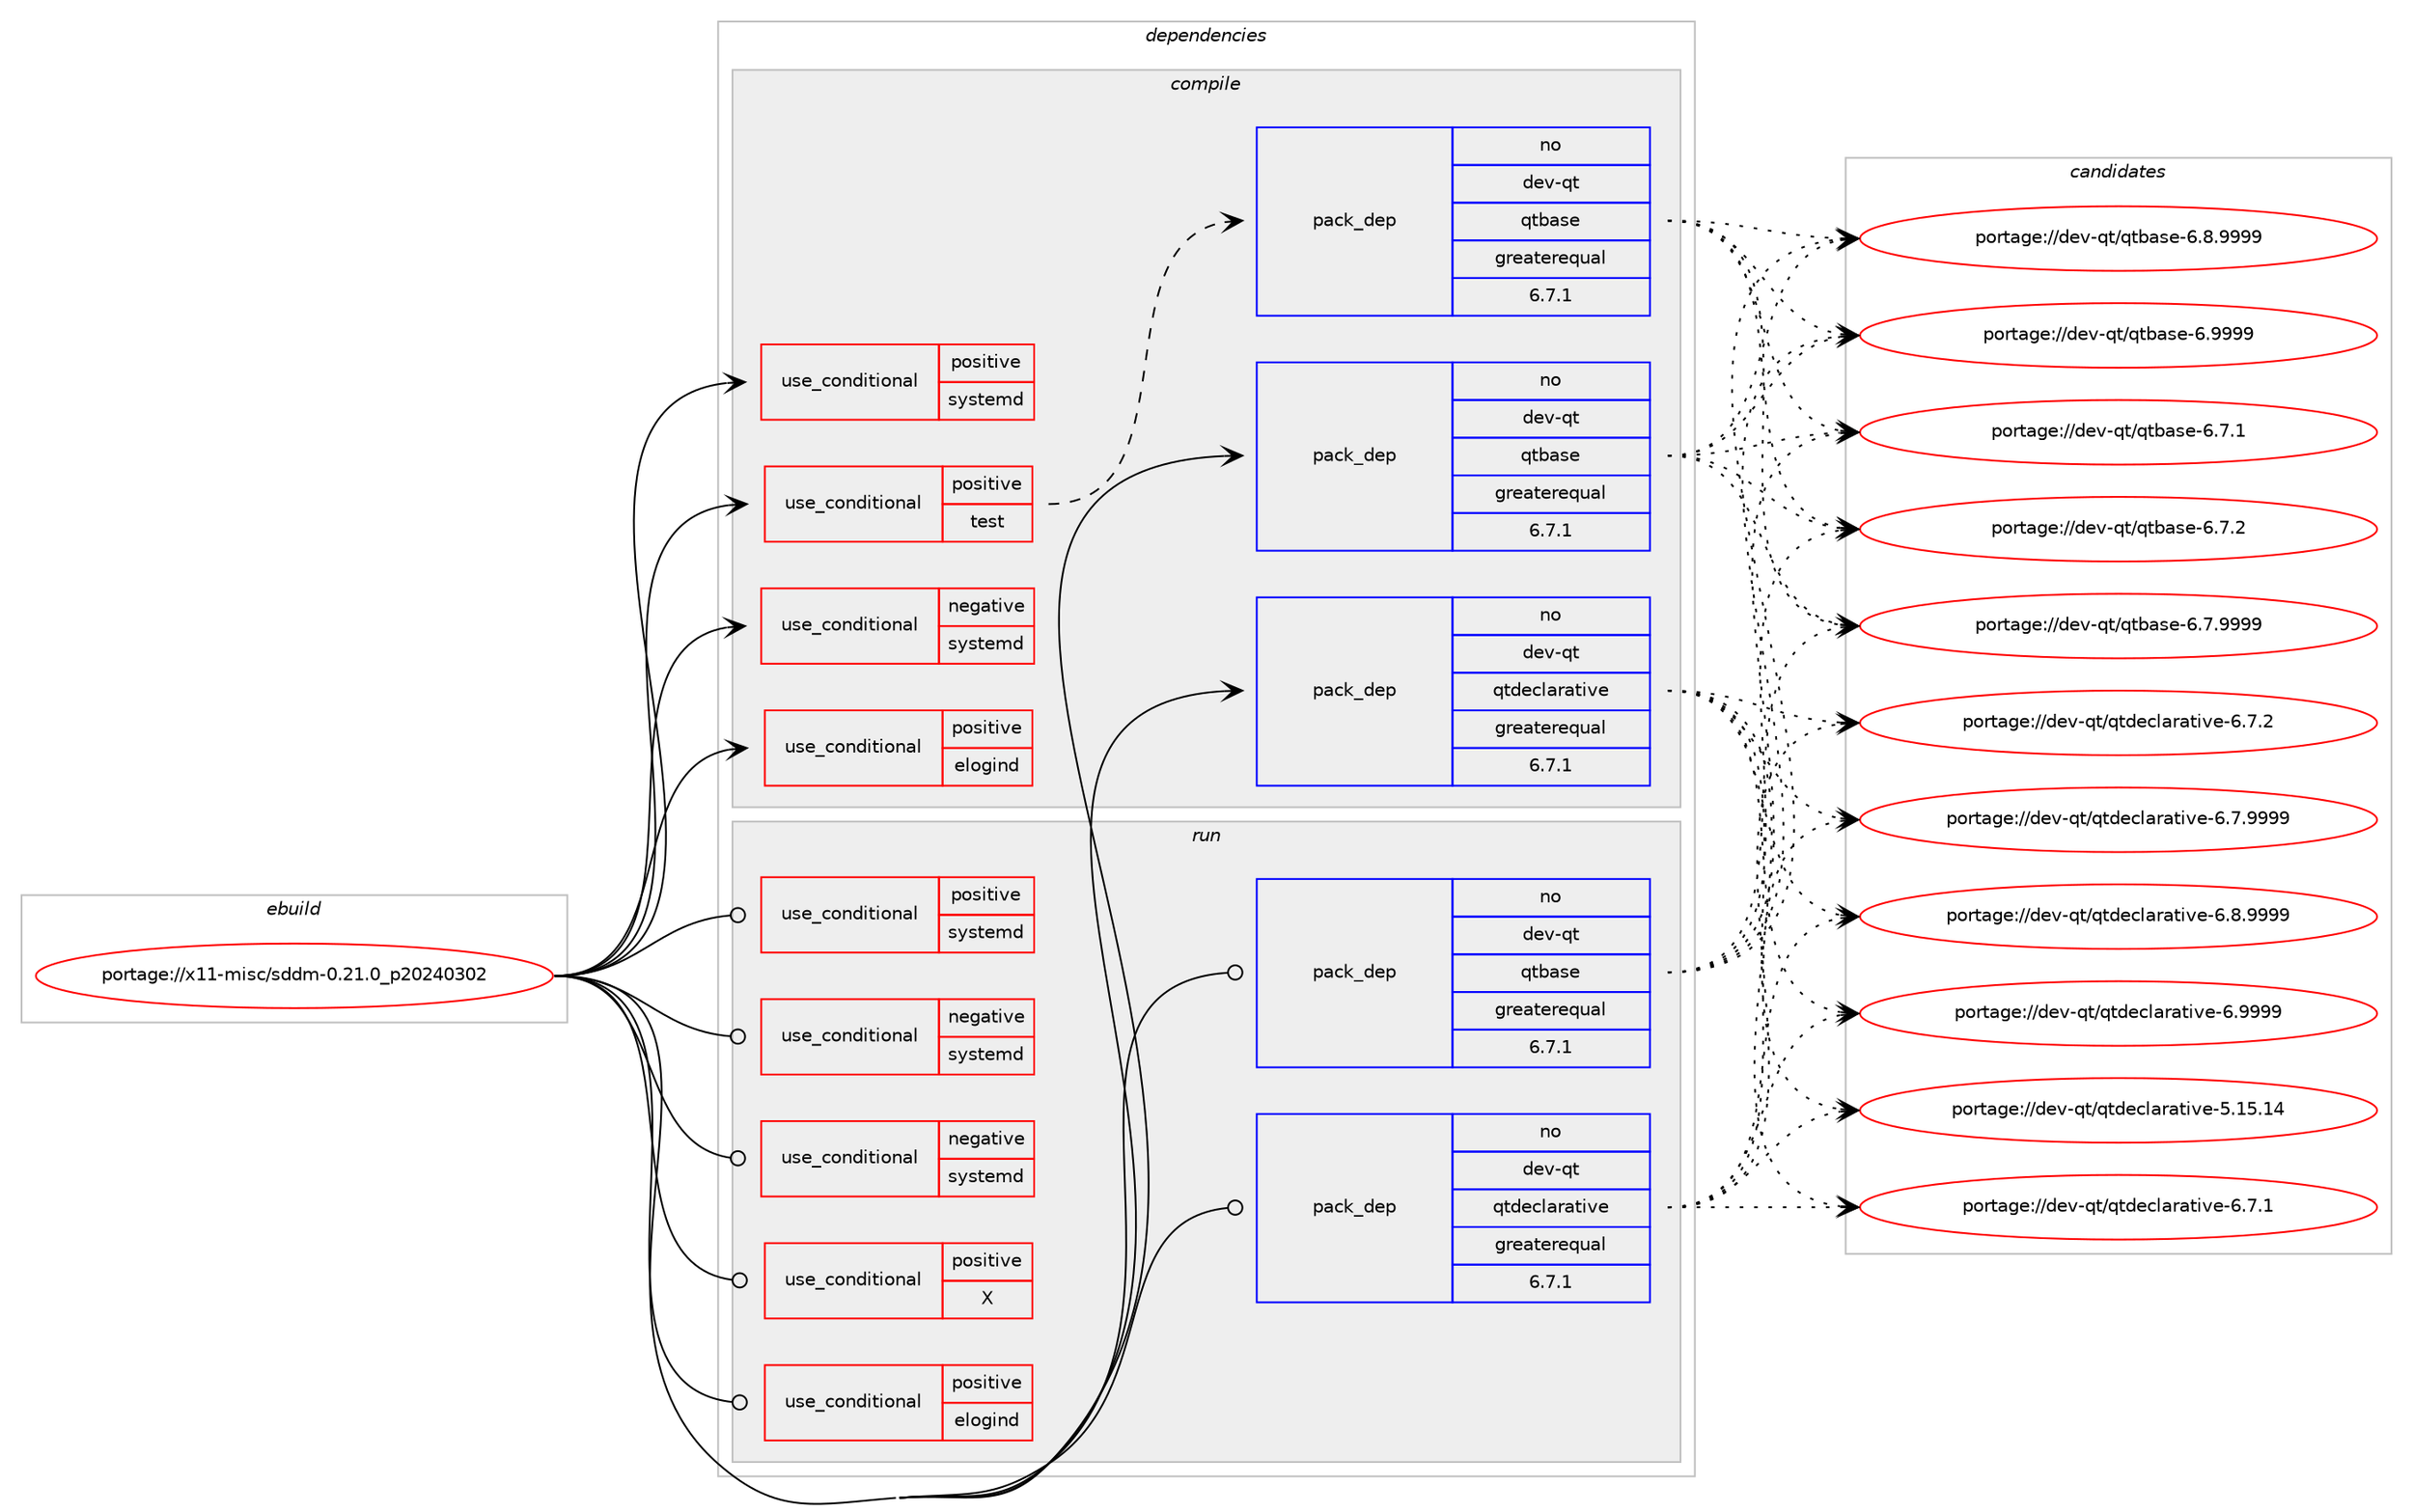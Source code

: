 digraph prolog {

# *************
# Graph options
# *************

newrank=true;
concentrate=true;
compound=true;
graph [rankdir=LR,fontname=Helvetica,fontsize=10,ranksep=1.5];#, ranksep=2.5, nodesep=0.2];
edge  [arrowhead=vee];
node  [fontname=Helvetica,fontsize=10];

# **********
# The ebuild
# **********

subgraph cluster_leftcol {
color=gray;
rank=same;
label=<<i>ebuild</i>>;
id [label="portage://x11-misc/sddm-0.21.0_p20240302", color=red, width=4, href="../x11-misc/sddm-0.21.0_p20240302.svg"];
}

# ****************
# The dependencies
# ****************

subgraph cluster_midcol {
color=gray;
label=<<i>dependencies</i>>;
subgraph cluster_compile {
fillcolor="#eeeeee";
style=filled;
label=<<i>compile</i>>;
subgraph cond119631 {
dependency230145 [label=<<TABLE BORDER="0" CELLBORDER="1" CELLSPACING="0" CELLPADDING="4"><TR><TD ROWSPAN="3" CELLPADDING="10">use_conditional</TD></TR><TR><TD>negative</TD></TR><TR><TD>systemd</TD></TR></TABLE>>, shape=none, color=red];
# *** BEGIN UNKNOWN DEPENDENCY TYPE (TODO) ***
# dependency230145 -> package_dependency(portage://x11-misc/sddm-0.21.0_p20240302,install,no,sys-power,upower,none,[,,],[],[])
# *** END UNKNOWN DEPENDENCY TYPE (TODO) ***

}
id:e -> dependency230145:w [weight=20,style="solid",arrowhead="vee"];
subgraph cond119632 {
dependency230146 [label=<<TABLE BORDER="0" CELLBORDER="1" CELLSPACING="0" CELLPADDING="4"><TR><TD ROWSPAN="3" CELLPADDING="10">use_conditional</TD></TR><TR><TD>positive</TD></TR><TR><TD>elogind</TD></TR></TABLE>>, shape=none, color=red];
# *** BEGIN UNKNOWN DEPENDENCY TYPE (TODO) ***
# dependency230146 -> package_dependency(portage://x11-misc/sddm-0.21.0_p20240302,install,no,sys-auth,elogind,none,[,,],[],[use(enable(pam),none)])
# *** END UNKNOWN DEPENDENCY TYPE (TODO) ***

}
id:e -> dependency230146:w [weight=20,style="solid",arrowhead="vee"];
subgraph cond119633 {
dependency230147 [label=<<TABLE BORDER="0" CELLBORDER="1" CELLSPACING="0" CELLPADDING="4"><TR><TD ROWSPAN="3" CELLPADDING="10">use_conditional</TD></TR><TR><TD>positive</TD></TR><TR><TD>systemd</TD></TR></TABLE>>, shape=none, color=red];
# *** BEGIN UNKNOWN DEPENDENCY TYPE (TODO) ***
# dependency230147 -> package_dependency(portage://x11-misc/sddm-0.21.0_p20240302,install,no,sys-apps,systemd,none,[,,],any_same_slot,[use(enable(pam),none)])
# *** END UNKNOWN DEPENDENCY TYPE (TODO) ***

}
id:e -> dependency230147:w [weight=20,style="solid",arrowhead="vee"];
subgraph cond119634 {
dependency230148 [label=<<TABLE BORDER="0" CELLBORDER="1" CELLSPACING="0" CELLPADDING="4"><TR><TD ROWSPAN="3" CELLPADDING="10">use_conditional</TD></TR><TR><TD>positive</TD></TR><TR><TD>test</TD></TR></TABLE>>, shape=none, color=red];
subgraph pack107199 {
dependency230149 [label=<<TABLE BORDER="0" CELLBORDER="1" CELLSPACING="0" CELLPADDING="4" WIDTH="220"><TR><TD ROWSPAN="6" CELLPADDING="30">pack_dep</TD></TR><TR><TD WIDTH="110">no</TD></TR><TR><TD>dev-qt</TD></TR><TR><TD>qtbase</TD></TR><TR><TD>greaterequal</TD></TR><TR><TD>6.7.1</TD></TR></TABLE>>, shape=none, color=blue];
}
dependency230148:e -> dependency230149:w [weight=20,style="dashed",arrowhead="vee"];
}
id:e -> dependency230148:w [weight=20,style="solid",arrowhead="vee"];
# *** BEGIN UNKNOWN DEPENDENCY TYPE (TODO) ***
# id -> package_dependency(portage://x11-misc/sddm-0.21.0_p20240302,install,no,acct-group,sddm,none,[,,],[],[])
# *** END UNKNOWN DEPENDENCY TYPE (TODO) ***

# *** BEGIN UNKNOWN DEPENDENCY TYPE (TODO) ***
# id -> package_dependency(portage://x11-misc/sddm-0.21.0_p20240302,install,no,acct-user,sddm,none,[,,],[],[])
# *** END UNKNOWN DEPENDENCY TYPE (TODO) ***

subgraph pack107200 {
dependency230150 [label=<<TABLE BORDER="0" CELLBORDER="1" CELLSPACING="0" CELLPADDING="4" WIDTH="220"><TR><TD ROWSPAN="6" CELLPADDING="30">pack_dep</TD></TR><TR><TD WIDTH="110">no</TD></TR><TR><TD>dev-qt</TD></TR><TR><TD>qtbase</TD></TR><TR><TD>greaterequal</TD></TR><TR><TD>6.7.1</TD></TR></TABLE>>, shape=none, color=blue];
}
id:e -> dependency230150:w [weight=20,style="solid",arrowhead="vee"];
subgraph pack107201 {
dependency230151 [label=<<TABLE BORDER="0" CELLBORDER="1" CELLSPACING="0" CELLPADDING="4" WIDTH="220"><TR><TD ROWSPAN="6" CELLPADDING="30">pack_dep</TD></TR><TR><TD WIDTH="110">no</TD></TR><TR><TD>dev-qt</TD></TR><TR><TD>qtdeclarative</TD></TR><TR><TD>greaterequal</TD></TR><TR><TD>6.7.1</TD></TR></TABLE>>, shape=none, color=blue];
}
id:e -> dependency230151:w [weight=20,style="solid",arrowhead="vee"];
# *** BEGIN UNKNOWN DEPENDENCY TYPE (TODO) ***
# id -> package_dependency(portage://x11-misc/sddm-0.21.0_p20240302,install,no,sys-libs,pam,none,[,,],[],[])
# *** END UNKNOWN DEPENDENCY TYPE (TODO) ***

# *** BEGIN UNKNOWN DEPENDENCY TYPE (TODO) ***
# id -> package_dependency(portage://x11-misc/sddm-0.21.0_p20240302,install,no,x11-libs,libXau,none,[,,],[],[])
# *** END UNKNOWN DEPENDENCY TYPE (TODO) ***

# *** BEGIN UNKNOWN DEPENDENCY TYPE (TODO) ***
# id -> package_dependency(portage://x11-misc/sddm-0.21.0_p20240302,install,no,x11-libs,libxcb,none,[,,],any_same_slot,[])
# *** END UNKNOWN DEPENDENCY TYPE (TODO) ***

}
subgraph cluster_compileandrun {
fillcolor="#eeeeee";
style=filled;
label=<<i>compile and run</i>>;
}
subgraph cluster_run {
fillcolor="#eeeeee";
style=filled;
label=<<i>run</i>>;
subgraph cond119635 {
dependency230152 [label=<<TABLE BORDER="0" CELLBORDER="1" CELLSPACING="0" CELLPADDING="4"><TR><TD ROWSPAN="3" CELLPADDING="10">use_conditional</TD></TR><TR><TD>negative</TD></TR><TR><TD>systemd</TD></TR></TABLE>>, shape=none, color=red];
# *** BEGIN UNKNOWN DEPENDENCY TYPE (TODO) ***
# dependency230152 -> package_dependency(portage://x11-misc/sddm-0.21.0_p20240302,run,no,gui-libs,display-manager-init,none,[,,],[],[])
# *** END UNKNOWN DEPENDENCY TYPE (TODO) ***

}
id:e -> dependency230152:w [weight=20,style="solid",arrowhead="odot"];
subgraph cond119636 {
dependency230153 [label=<<TABLE BORDER="0" CELLBORDER="1" CELLSPACING="0" CELLPADDING="4"><TR><TD ROWSPAN="3" CELLPADDING="10">use_conditional</TD></TR><TR><TD>negative</TD></TR><TR><TD>systemd</TD></TR></TABLE>>, shape=none, color=red];
# *** BEGIN UNKNOWN DEPENDENCY TYPE (TODO) ***
# dependency230153 -> package_dependency(portage://x11-misc/sddm-0.21.0_p20240302,run,no,sys-power,upower,none,[,,],[],[])
# *** END UNKNOWN DEPENDENCY TYPE (TODO) ***

}
id:e -> dependency230153:w [weight=20,style="solid",arrowhead="odot"];
subgraph cond119637 {
dependency230154 [label=<<TABLE BORDER="0" CELLBORDER="1" CELLSPACING="0" CELLPADDING="4"><TR><TD ROWSPAN="3" CELLPADDING="10">use_conditional</TD></TR><TR><TD>positive</TD></TR><TR><TD>X</TD></TR></TABLE>>, shape=none, color=red];
# *** BEGIN UNKNOWN DEPENDENCY TYPE (TODO) ***
# dependency230154 -> package_dependency(portage://x11-misc/sddm-0.21.0_p20240302,run,no,x11-base,xorg-server,none,[,,],[],[])
# *** END UNKNOWN DEPENDENCY TYPE (TODO) ***

}
id:e -> dependency230154:w [weight=20,style="solid",arrowhead="odot"];
subgraph cond119638 {
dependency230155 [label=<<TABLE BORDER="0" CELLBORDER="1" CELLSPACING="0" CELLPADDING="4"><TR><TD ROWSPAN="3" CELLPADDING="10">use_conditional</TD></TR><TR><TD>positive</TD></TR><TR><TD>elogind</TD></TR></TABLE>>, shape=none, color=red];
# *** BEGIN UNKNOWN DEPENDENCY TYPE (TODO) ***
# dependency230155 -> package_dependency(portage://x11-misc/sddm-0.21.0_p20240302,run,no,sys-auth,elogind,none,[,,],[],[use(enable(pam),none)])
# *** END UNKNOWN DEPENDENCY TYPE (TODO) ***

}
id:e -> dependency230155:w [weight=20,style="solid",arrowhead="odot"];
subgraph cond119639 {
dependency230156 [label=<<TABLE BORDER="0" CELLBORDER="1" CELLSPACING="0" CELLPADDING="4"><TR><TD ROWSPAN="3" CELLPADDING="10">use_conditional</TD></TR><TR><TD>positive</TD></TR><TR><TD>systemd</TD></TR></TABLE>>, shape=none, color=red];
# *** BEGIN UNKNOWN DEPENDENCY TYPE (TODO) ***
# dependency230156 -> package_dependency(portage://x11-misc/sddm-0.21.0_p20240302,run,no,sys-apps,systemd,none,[,,],any_same_slot,[use(enable(pam),none)])
# *** END UNKNOWN DEPENDENCY TYPE (TODO) ***

}
id:e -> dependency230156:w [weight=20,style="solid",arrowhead="odot"];
# *** BEGIN UNKNOWN DEPENDENCY TYPE (TODO) ***
# id -> package_dependency(portage://x11-misc/sddm-0.21.0_p20240302,run,no,acct-group,sddm,none,[,,],[],[])
# *** END UNKNOWN DEPENDENCY TYPE (TODO) ***

# *** BEGIN UNKNOWN DEPENDENCY TYPE (TODO) ***
# id -> package_dependency(portage://x11-misc/sddm-0.21.0_p20240302,run,no,acct-user,sddm,none,[,,],[],[])
# *** END UNKNOWN DEPENDENCY TYPE (TODO) ***

subgraph pack107202 {
dependency230157 [label=<<TABLE BORDER="0" CELLBORDER="1" CELLSPACING="0" CELLPADDING="4" WIDTH="220"><TR><TD ROWSPAN="6" CELLPADDING="30">pack_dep</TD></TR><TR><TD WIDTH="110">no</TD></TR><TR><TD>dev-qt</TD></TR><TR><TD>qtbase</TD></TR><TR><TD>greaterequal</TD></TR><TR><TD>6.7.1</TD></TR></TABLE>>, shape=none, color=blue];
}
id:e -> dependency230157:w [weight=20,style="solid",arrowhead="odot"];
subgraph pack107203 {
dependency230158 [label=<<TABLE BORDER="0" CELLBORDER="1" CELLSPACING="0" CELLPADDING="4" WIDTH="220"><TR><TD ROWSPAN="6" CELLPADDING="30">pack_dep</TD></TR><TR><TD WIDTH="110">no</TD></TR><TR><TD>dev-qt</TD></TR><TR><TD>qtdeclarative</TD></TR><TR><TD>greaterequal</TD></TR><TR><TD>6.7.1</TD></TR></TABLE>>, shape=none, color=blue];
}
id:e -> dependency230158:w [weight=20,style="solid",arrowhead="odot"];
# *** BEGIN UNKNOWN DEPENDENCY TYPE (TODO) ***
# id -> package_dependency(portage://x11-misc/sddm-0.21.0_p20240302,run,no,sys-libs,pam,none,[,,],[],[])
# *** END UNKNOWN DEPENDENCY TYPE (TODO) ***

# *** BEGIN UNKNOWN DEPENDENCY TYPE (TODO) ***
# id -> package_dependency(portage://x11-misc/sddm-0.21.0_p20240302,run,no,virtual,tmpfiles,none,[,,],[],[])
# *** END UNKNOWN DEPENDENCY TYPE (TODO) ***

# *** BEGIN UNKNOWN DEPENDENCY TYPE (TODO) ***
# id -> package_dependency(portage://x11-misc/sddm-0.21.0_p20240302,run,no,x11-libs,libXau,none,[,,],[],[])
# *** END UNKNOWN DEPENDENCY TYPE (TODO) ***

# *** BEGIN UNKNOWN DEPENDENCY TYPE (TODO) ***
# id -> package_dependency(portage://x11-misc/sddm-0.21.0_p20240302,run,no,x11-libs,libxcb,none,[,,],any_same_slot,[])
# *** END UNKNOWN DEPENDENCY TYPE (TODO) ***

}
}

# **************
# The candidates
# **************

subgraph cluster_choices {
rank=same;
color=gray;
label=<<i>candidates</i>>;

subgraph choice107199 {
color=black;
nodesep=1;
choice10010111845113116471131169897115101455446554649 [label="portage://dev-qt/qtbase-6.7.1", color=red, width=4,href="../dev-qt/qtbase-6.7.1.svg"];
choice10010111845113116471131169897115101455446554650 [label="portage://dev-qt/qtbase-6.7.2", color=red, width=4,href="../dev-qt/qtbase-6.7.2.svg"];
choice10010111845113116471131169897115101455446554657575757 [label="portage://dev-qt/qtbase-6.7.9999", color=red, width=4,href="../dev-qt/qtbase-6.7.9999.svg"];
choice10010111845113116471131169897115101455446564657575757 [label="portage://dev-qt/qtbase-6.8.9999", color=red, width=4,href="../dev-qt/qtbase-6.8.9999.svg"];
choice1001011184511311647113116989711510145544657575757 [label="portage://dev-qt/qtbase-6.9999", color=red, width=4,href="../dev-qt/qtbase-6.9999.svg"];
dependency230149:e -> choice10010111845113116471131169897115101455446554649:w [style=dotted,weight="100"];
dependency230149:e -> choice10010111845113116471131169897115101455446554650:w [style=dotted,weight="100"];
dependency230149:e -> choice10010111845113116471131169897115101455446554657575757:w [style=dotted,weight="100"];
dependency230149:e -> choice10010111845113116471131169897115101455446564657575757:w [style=dotted,weight="100"];
dependency230149:e -> choice1001011184511311647113116989711510145544657575757:w [style=dotted,weight="100"];
}
subgraph choice107200 {
color=black;
nodesep=1;
choice10010111845113116471131169897115101455446554649 [label="portage://dev-qt/qtbase-6.7.1", color=red, width=4,href="../dev-qt/qtbase-6.7.1.svg"];
choice10010111845113116471131169897115101455446554650 [label="portage://dev-qt/qtbase-6.7.2", color=red, width=4,href="../dev-qt/qtbase-6.7.2.svg"];
choice10010111845113116471131169897115101455446554657575757 [label="portage://dev-qt/qtbase-6.7.9999", color=red, width=4,href="../dev-qt/qtbase-6.7.9999.svg"];
choice10010111845113116471131169897115101455446564657575757 [label="portage://dev-qt/qtbase-6.8.9999", color=red, width=4,href="../dev-qt/qtbase-6.8.9999.svg"];
choice1001011184511311647113116989711510145544657575757 [label="portage://dev-qt/qtbase-6.9999", color=red, width=4,href="../dev-qt/qtbase-6.9999.svg"];
dependency230150:e -> choice10010111845113116471131169897115101455446554649:w [style=dotted,weight="100"];
dependency230150:e -> choice10010111845113116471131169897115101455446554650:w [style=dotted,weight="100"];
dependency230150:e -> choice10010111845113116471131169897115101455446554657575757:w [style=dotted,weight="100"];
dependency230150:e -> choice10010111845113116471131169897115101455446564657575757:w [style=dotted,weight="100"];
dependency230150:e -> choice1001011184511311647113116989711510145544657575757:w [style=dotted,weight="100"];
}
subgraph choice107201 {
color=black;
nodesep=1;
choice10010111845113116471131161001019910897114971161051181014553464953464952 [label="portage://dev-qt/qtdeclarative-5.15.14", color=red, width=4,href="../dev-qt/qtdeclarative-5.15.14.svg"];
choice1001011184511311647113116100101991089711497116105118101455446554649 [label="portage://dev-qt/qtdeclarative-6.7.1", color=red, width=4,href="../dev-qt/qtdeclarative-6.7.1.svg"];
choice1001011184511311647113116100101991089711497116105118101455446554650 [label="portage://dev-qt/qtdeclarative-6.7.2", color=red, width=4,href="../dev-qt/qtdeclarative-6.7.2.svg"];
choice1001011184511311647113116100101991089711497116105118101455446554657575757 [label="portage://dev-qt/qtdeclarative-6.7.9999", color=red, width=4,href="../dev-qt/qtdeclarative-6.7.9999.svg"];
choice1001011184511311647113116100101991089711497116105118101455446564657575757 [label="portage://dev-qt/qtdeclarative-6.8.9999", color=red, width=4,href="../dev-qt/qtdeclarative-6.8.9999.svg"];
choice100101118451131164711311610010199108971149711610511810145544657575757 [label="portage://dev-qt/qtdeclarative-6.9999", color=red, width=4,href="../dev-qt/qtdeclarative-6.9999.svg"];
dependency230151:e -> choice10010111845113116471131161001019910897114971161051181014553464953464952:w [style=dotted,weight="100"];
dependency230151:e -> choice1001011184511311647113116100101991089711497116105118101455446554649:w [style=dotted,weight="100"];
dependency230151:e -> choice1001011184511311647113116100101991089711497116105118101455446554650:w [style=dotted,weight="100"];
dependency230151:e -> choice1001011184511311647113116100101991089711497116105118101455446554657575757:w [style=dotted,weight="100"];
dependency230151:e -> choice1001011184511311647113116100101991089711497116105118101455446564657575757:w [style=dotted,weight="100"];
dependency230151:e -> choice100101118451131164711311610010199108971149711610511810145544657575757:w [style=dotted,weight="100"];
}
subgraph choice107202 {
color=black;
nodesep=1;
choice10010111845113116471131169897115101455446554649 [label="portage://dev-qt/qtbase-6.7.1", color=red, width=4,href="../dev-qt/qtbase-6.7.1.svg"];
choice10010111845113116471131169897115101455446554650 [label="portage://dev-qt/qtbase-6.7.2", color=red, width=4,href="../dev-qt/qtbase-6.7.2.svg"];
choice10010111845113116471131169897115101455446554657575757 [label="portage://dev-qt/qtbase-6.7.9999", color=red, width=4,href="../dev-qt/qtbase-6.7.9999.svg"];
choice10010111845113116471131169897115101455446564657575757 [label="portage://dev-qt/qtbase-6.8.9999", color=red, width=4,href="../dev-qt/qtbase-6.8.9999.svg"];
choice1001011184511311647113116989711510145544657575757 [label="portage://dev-qt/qtbase-6.9999", color=red, width=4,href="../dev-qt/qtbase-6.9999.svg"];
dependency230157:e -> choice10010111845113116471131169897115101455446554649:w [style=dotted,weight="100"];
dependency230157:e -> choice10010111845113116471131169897115101455446554650:w [style=dotted,weight="100"];
dependency230157:e -> choice10010111845113116471131169897115101455446554657575757:w [style=dotted,weight="100"];
dependency230157:e -> choice10010111845113116471131169897115101455446564657575757:w [style=dotted,weight="100"];
dependency230157:e -> choice1001011184511311647113116989711510145544657575757:w [style=dotted,weight="100"];
}
subgraph choice107203 {
color=black;
nodesep=1;
choice10010111845113116471131161001019910897114971161051181014553464953464952 [label="portage://dev-qt/qtdeclarative-5.15.14", color=red, width=4,href="../dev-qt/qtdeclarative-5.15.14.svg"];
choice1001011184511311647113116100101991089711497116105118101455446554649 [label="portage://dev-qt/qtdeclarative-6.7.1", color=red, width=4,href="../dev-qt/qtdeclarative-6.7.1.svg"];
choice1001011184511311647113116100101991089711497116105118101455446554650 [label="portage://dev-qt/qtdeclarative-6.7.2", color=red, width=4,href="../dev-qt/qtdeclarative-6.7.2.svg"];
choice1001011184511311647113116100101991089711497116105118101455446554657575757 [label="portage://dev-qt/qtdeclarative-6.7.9999", color=red, width=4,href="../dev-qt/qtdeclarative-6.7.9999.svg"];
choice1001011184511311647113116100101991089711497116105118101455446564657575757 [label="portage://dev-qt/qtdeclarative-6.8.9999", color=red, width=4,href="../dev-qt/qtdeclarative-6.8.9999.svg"];
choice100101118451131164711311610010199108971149711610511810145544657575757 [label="portage://dev-qt/qtdeclarative-6.9999", color=red, width=4,href="../dev-qt/qtdeclarative-6.9999.svg"];
dependency230158:e -> choice10010111845113116471131161001019910897114971161051181014553464953464952:w [style=dotted,weight="100"];
dependency230158:e -> choice1001011184511311647113116100101991089711497116105118101455446554649:w [style=dotted,weight="100"];
dependency230158:e -> choice1001011184511311647113116100101991089711497116105118101455446554650:w [style=dotted,weight="100"];
dependency230158:e -> choice1001011184511311647113116100101991089711497116105118101455446554657575757:w [style=dotted,weight="100"];
dependency230158:e -> choice1001011184511311647113116100101991089711497116105118101455446564657575757:w [style=dotted,weight="100"];
dependency230158:e -> choice100101118451131164711311610010199108971149711610511810145544657575757:w [style=dotted,weight="100"];
}
}

}
